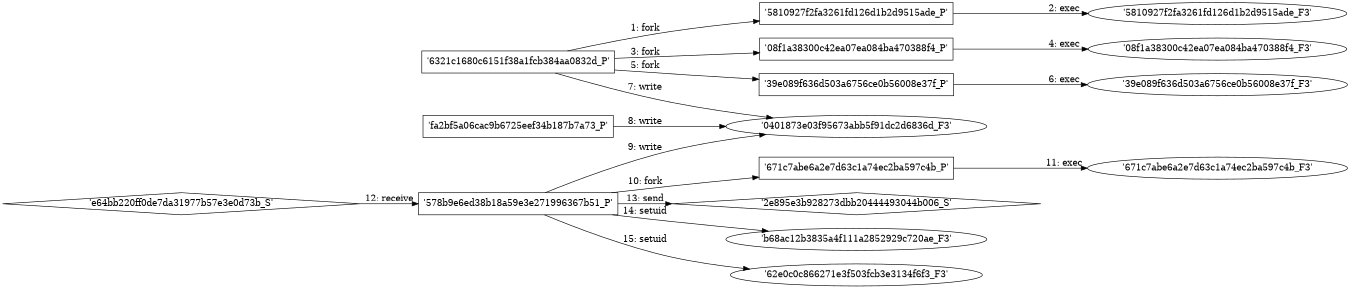 digraph "D:\Learning\Paper\apt\基于CTI的攻击预警\Dataset\攻击图\ASGfromALLCTI\Top 6 email security best practices to protect against phishing attacks and business email compromise.dot" {
rankdir="LR"
size="9"
fixedsize="false"
splines="true"
nodesep=0.3
ranksep=0
fontsize=10
overlap="scalexy"
engine= "neato"
	"'6321c1680c6151f38a1fcb384aa0832d_P'" [node_type=Process shape=box]
	"'5810927f2fa3261fd126d1b2d9515ade_P'" [node_type=Process shape=box]
	"'6321c1680c6151f38a1fcb384aa0832d_P'" -> "'5810927f2fa3261fd126d1b2d9515ade_P'" [label="1: fork"]
	"'5810927f2fa3261fd126d1b2d9515ade_P'" [node_type=Process shape=box]
	"'5810927f2fa3261fd126d1b2d9515ade_F3'" [node_type=File shape=ellipse]
	"'5810927f2fa3261fd126d1b2d9515ade_P'" -> "'5810927f2fa3261fd126d1b2d9515ade_F3'" [label="2: exec"]
	"'6321c1680c6151f38a1fcb384aa0832d_P'" [node_type=Process shape=box]
	"'08f1a38300c42ea07ea084ba470388f4_P'" [node_type=Process shape=box]
	"'6321c1680c6151f38a1fcb384aa0832d_P'" -> "'08f1a38300c42ea07ea084ba470388f4_P'" [label="3: fork"]
	"'08f1a38300c42ea07ea084ba470388f4_P'" [node_type=Process shape=box]
	"'08f1a38300c42ea07ea084ba470388f4_F3'" [node_type=File shape=ellipse]
	"'08f1a38300c42ea07ea084ba470388f4_P'" -> "'08f1a38300c42ea07ea084ba470388f4_F3'" [label="4: exec"]
	"'6321c1680c6151f38a1fcb384aa0832d_P'" [node_type=Process shape=box]
	"'39e089f636d503a6756ce0b56008e37f_P'" [node_type=Process shape=box]
	"'6321c1680c6151f38a1fcb384aa0832d_P'" -> "'39e089f636d503a6756ce0b56008e37f_P'" [label="5: fork"]
	"'39e089f636d503a6756ce0b56008e37f_P'" [node_type=Process shape=box]
	"'39e089f636d503a6756ce0b56008e37f_F3'" [node_type=File shape=ellipse]
	"'39e089f636d503a6756ce0b56008e37f_P'" -> "'39e089f636d503a6756ce0b56008e37f_F3'" [label="6: exec"]
	"'0401873e03f95673abb5f91dc2d6836d_F3'" [node_type=file shape=ellipse]
	"'6321c1680c6151f38a1fcb384aa0832d_P'" [node_type=Process shape=box]
	"'6321c1680c6151f38a1fcb384aa0832d_P'" -> "'0401873e03f95673abb5f91dc2d6836d_F3'" [label="7: write"]
	"'0401873e03f95673abb5f91dc2d6836d_F3'" [node_type=file shape=ellipse]
	"'fa2bf5a06cac9b6725eef34b187b7a73_P'" [node_type=Process shape=box]
	"'fa2bf5a06cac9b6725eef34b187b7a73_P'" -> "'0401873e03f95673abb5f91dc2d6836d_F3'" [label="8: write"]
	"'0401873e03f95673abb5f91dc2d6836d_F3'" [node_type=file shape=ellipse]
	"'578b9e6ed38b18a59e3e271996367b51_P'" [node_type=Process shape=box]
	"'578b9e6ed38b18a59e3e271996367b51_P'" -> "'0401873e03f95673abb5f91dc2d6836d_F3'" [label="9: write"]
	"'578b9e6ed38b18a59e3e271996367b51_P'" [node_type=Process shape=box]
	"'671c7abe6a2e7d63c1a74ec2ba597c4b_P'" [node_type=Process shape=box]
	"'578b9e6ed38b18a59e3e271996367b51_P'" -> "'671c7abe6a2e7d63c1a74ec2ba597c4b_P'" [label="10: fork"]
	"'671c7abe6a2e7d63c1a74ec2ba597c4b_P'" [node_type=Process shape=box]
	"'671c7abe6a2e7d63c1a74ec2ba597c4b_F3'" [node_type=File shape=ellipse]
	"'671c7abe6a2e7d63c1a74ec2ba597c4b_P'" -> "'671c7abe6a2e7d63c1a74ec2ba597c4b_F3'" [label="11: exec"]
	"'578b9e6ed38b18a59e3e271996367b51_P'" [node_type=Process shape=box]
	"'e64bb220ff0de7da31977b57e3e0d73b_S'" [node_type=Socket shape=diamond]
	"'e64bb220ff0de7da31977b57e3e0d73b_S'" -> "'578b9e6ed38b18a59e3e271996367b51_P'" [label="12: receive"]
	"'2e895e3b928273dbb20444493044b006_S'" [node_type=Socket shape=diamond]
	"'578b9e6ed38b18a59e3e271996367b51_P'" [node_type=Process shape=box]
	"'578b9e6ed38b18a59e3e271996367b51_P'" -> "'2e895e3b928273dbb20444493044b006_S'" [label="13: send"]
	"'b68ac12b3835a4f111a2852929c720ae_F3'" [node_type=file shape=ellipse]
	"'578b9e6ed38b18a59e3e271996367b51_P'" [node_type=Process shape=box]
	"'578b9e6ed38b18a59e3e271996367b51_P'" -> "'b68ac12b3835a4f111a2852929c720ae_F3'" [label="14: setuid"]
	"'62e0c0c866271e3f503fcb3e3134f6f3_F3'" [node_type=file shape=ellipse]
	"'578b9e6ed38b18a59e3e271996367b51_P'" [node_type=Process shape=box]
	"'578b9e6ed38b18a59e3e271996367b51_P'" -> "'62e0c0c866271e3f503fcb3e3134f6f3_F3'" [label="15: setuid"]
}
